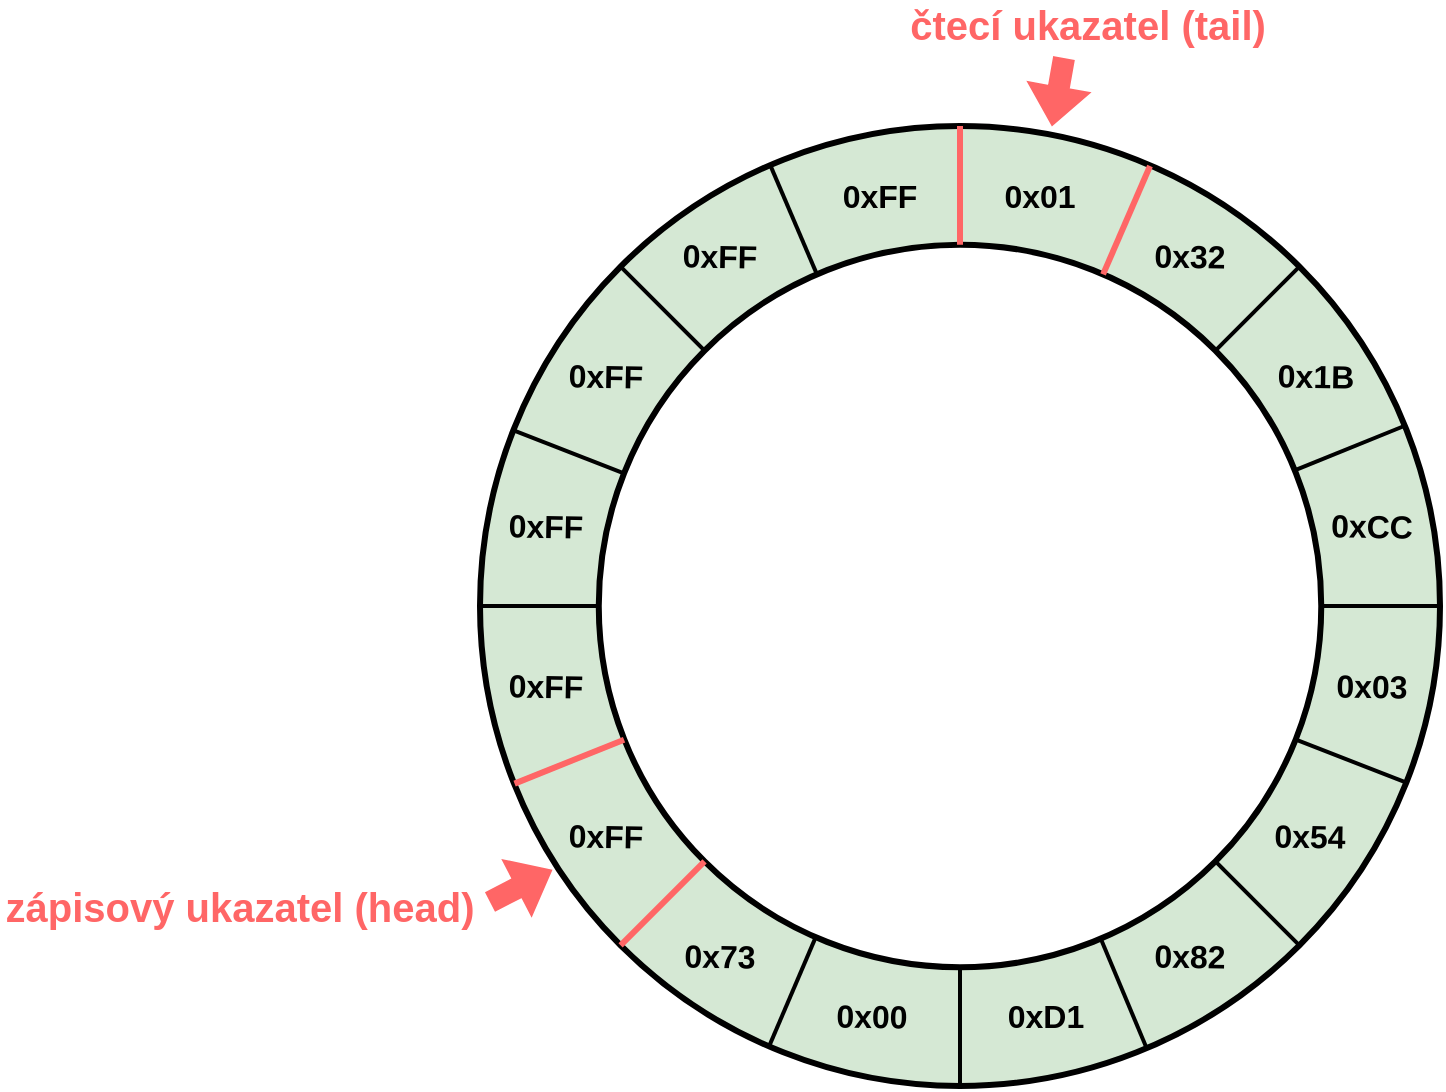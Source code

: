 <mxfile version="26.0.16">
  <diagram name="Page-1" id="CeugfAkqHP_-gC0C7meT">
    <mxGraphModel dx="1195" dy="697" grid="0" gridSize="10" guides="1" tooltips="1" connect="1" arrows="1" fold="1" page="1" pageScale="1" pageWidth="1169" pageHeight="827" math="0" shadow="0">
      <root>
        <mxCell id="0" />
        <mxCell id="1" parent="0" />
        <mxCell id="WCbq8HKwsUfDew89DEBb-1" value="" style="ellipse;whiteSpace=wrap;html=1;aspect=fixed;strokeWidth=3;fillColor=#d5e8d4;strokeColor=#000000;" parent="1" vertex="1">
          <mxGeometry x="320" y="130" width="480" height="480" as="geometry" />
        </mxCell>
        <mxCell id="WCbq8HKwsUfDew89DEBb-2" value="" style="ellipse;whiteSpace=wrap;html=1;aspect=fixed;strokeWidth=3;" parent="1" vertex="1">
          <mxGeometry x="379.38" y="189.38" width="361.25" height="361.25" as="geometry" />
        </mxCell>
        <mxCell id="WCbq8HKwsUfDew89DEBb-3" value="" style="endArrow=none;html=1;rounded=0;exitX=0.5;exitY=1;exitDx=0;exitDy=0;entryX=0.5;entryY=1;entryDx=0;entryDy=0;strokeWidth=2;" parent="1" source="WCbq8HKwsUfDew89DEBb-1" target="WCbq8HKwsUfDew89DEBb-2" edge="1">
          <mxGeometry width="50" height="50" relative="1" as="geometry">
            <mxPoint x="650" y="470" as="sourcePoint" />
            <mxPoint x="700" y="420" as="targetPoint" />
          </mxGeometry>
        </mxCell>
        <mxCell id="WCbq8HKwsUfDew89DEBb-4" value="" style="endArrow=none;html=1;rounded=0;entryX=0.5;entryY=0;entryDx=0;entryDy=0;exitX=0.5;exitY=0;exitDx=0;exitDy=0;strokeColor=#FF6666;strokeWidth=3;" parent="1" source="WCbq8HKwsUfDew89DEBb-2" target="WCbq8HKwsUfDew89DEBb-1" edge="1">
          <mxGeometry width="50" height="50" relative="1" as="geometry">
            <mxPoint x="630" y="480" as="sourcePoint" />
            <mxPoint x="680" y="430" as="targetPoint" />
          </mxGeometry>
        </mxCell>
        <mxCell id="WCbq8HKwsUfDew89DEBb-5" value="" style="endArrow=none;html=1;rounded=0;entryX=1;entryY=0.5;entryDx=0;entryDy=0;exitX=1;exitY=0.5;exitDx=0;exitDy=0;strokeWidth=2;" parent="1" source="WCbq8HKwsUfDew89DEBb-2" target="WCbq8HKwsUfDew89DEBb-1" edge="1">
          <mxGeometry width="50" height="50" relative="1" as="geometry">
            <mxPoint x="630" y="480" as="sourcePoint" />
            <mxPoint x="680" y="430" as="targetPoint" />
          </mxGeometry>
        </mxCell>
        <mxCell id="WCbq8HKwsUfDew89DEBb-6" value="" style="endArrow=none;html=1;rounded=0;exitX=0;exitY=0.5;exitDx=0;exitDy=0;entryX=0;entryY=0.5;entryDx=0;entryDy=0;strokeWidth=2;" parent="1" source="WCbq8HKwsUfDew89DEBb-1" target="WCbq8HKwsUfDew89DEBb-2" edge="1">
          <mxGeometry width="50" height="50" relative="1" as="geometry">
            <mxPoint x="630" y="480" as="sourcePoint" />
            <mxPoint x="680" y="430" as="targetPoint" />
          </mxGeometry>
        </mxCell>
        <mxCell id="WCbq8HKwsUfDew89DEBb-7" value="" style="endArrow=none;html=1;rounded=0;entryX=1;entryY=0;entryDx=0;entryDy=0;exitX=1;exitY=0;exitDx=0;exitDy=0;strokeWidth=2;" parent="1" source="WCbq8HKwsUfDew89DEBb-2" target="WCbq8HKwsUfDew89DEBb-1" edge="1">
          <mxGeometry width="50" height="50" relative="1" as="geometry">
            <mxPoint x="630" y="480" as="sourcePoint" />
            <mxPoint x="680" y="430" as="targetPoint" />
          </mxGeometry>
        </mxCell>
        <mxCell id="WCbq8HKwsUfDew89DEBb-8" value="" style="endArrow=none;html=1;rounded=0;exitX=0;exitY=1;exitDx=0;exitDy=0;entryX=0;entryY=1;entryDx=0;entryDy=0;strokeColor=#FF6666;strokeWidth=3;" parent="1" source="WCbq8HKwsUfDew89DEBb-1" target="WCbq8HKwsUfDew89DEBb-2" edge="1">
          <mxGeometry width="50" height="50" relative="1" as="geometry">
            <mxPoint x="630" y="480" as="sourcePoint" />
            <mxPoint x="680" y="430" as="targetPoint" />
          </mxGeometry>
        </mxCell>
        <mxCell id="WCbq8HKwsUfDew89DEBb-9" value="" style="endArrow=none;html=1;rounded=0;exitX=0;exitY=0;exitDx=0;exitDy=0;entryX=0;entryY=0;entryDx=0;entryDy=0;strokeWidth=2;" parent="1" source="WCbq8HKwsUfDew89DEBb-1" target="WCbq8HKwsUfDew89DEBb-2" edge="1">
          <mxGeometry width="50" height="50" relative="1" as="geometry">
            <mxPoint x="630" y="480" as="sourcePoint" />
            <mxPoint x="680" y="430" as="targetPoint" />
          </mxGeometry>
        </mxCell>
        <mxCell id="WCbq8HKwsUfDew89DEBb-10" value="" style="endArrow=none;html=1;rounded=0;exitX=1;exitY=1;exitDx=0;exitDy=0;entryX=1;entryY=1;entryDx=0;entryDy=0;strokeWidth=2;" parent="1" source="WCbq8HKwsUfDew89DEBb-1" target="WCbq8HKwsUfDew89DEBb-2" edge="1">
          <mxGeometry width="50" height="50" relative="1" as="geometry">
            <mxPoint x="630" y="480" as="sourcePoint" />
            <mxPoint x="680" y="430" as="targetPoint" />
          </mxGeometry>
        </mxCell>
        <mxCell id="WCbq8HKwsUfDew89DEBb-17" value="" style="endArrow=none;html=1;rounded=0;exitX=0.695;exitY=0.962;exitDx=0;exitDy=0;exitPerimeter=0;entryX=0.695;entryY=0.961;entryDx=0;entryDy=0;entryPerimeter=0;strokeWidth=2;" parent="1" source="WCbq8HKwsUfDew89DEBb-1" target="WCbq8HKwsUfDew89DEBb-2" edge="1">
          <mxGeometry width="50" height="50" relative="1" as="geometry">
            <mxPoint x="570" y="560" as="sourcePoint" />
            <mxPoint x="630" y="535" as="targetPoint" />
          </mxGeometry>
        </mxCell>
        <mxCell id="WCbq8HKwsUfDew89DEBb-18" value="" style="endArrow=none;html=1;rounded=0;entryX=0.302;entryY=0.04;entryDx=0;entryDy=0;entryPerimeter=0;exitX=0.302;exitY=0.041;exitDx=0;exitDy=0;exitPerimeter=0;strokeWidth=2;" parent="1" source="WCbq8HKwsUfDew89DEBb-2" target="WCbq8HKwsUfDew89DEBb-1" edge="1">
          <mxGeometry width="50" height="50" relative="1" as="geometry">
            <mxPoint x="430" y="210" as="sourcePoint" />
            <mxPoint x="480" y="160" as="targetPoint" />
          </mxGeometry>
        </mxCell>
        <mxCell id="WCbq8HKwsUfDew89DEBb-19" value="" style="endArrow=none;html=1;rounded=0;exitX=0.035;exitY=0.317;exitDx=0;exitDy=0;exitPerimeter=0;entryX=0.034;entryY=0.316;entryDx=0;entryDy=0;entryPerimeter=0;strokeWidth=2;" parent="1" source="WCbq8HKwsUfDew89DEBb-1" target="WCbq8HKwsUfDew89DEBb-2" edge="1">
          <mxGeometry width="50" height="50" relative="1" as="geometry">
            <mxPoint x="380" y="330" as="sourcePoint" />
            <mxPoint x="430" y="280" as="targetPoint" />
          </mxGeometry>
        </mxCell>
        <mxCell id="WCbq8HKwsUfDew89DEBb-20" value="" style="endArrow=none;html=1;rounded=0;exitX=0.965;exitY=0.685;exitDx=0;exitDy=0;exitPerimeter=0;entryX=0.965;entryY=0.684;entryDx=0;entryDy=0;entryPerimeter=0;strokeWidth=2;" parent="1" source="WCbq8HKwsUfDew89DEBb-2" target="WCbq8HKwsUfDew89DEBb-1" edge="1">
          <mxGeometry width="50" height="50" relative="1" as="geometry">
            <mxPoint x="720" y="470" as="sourcePoint" />
            <mxPoint x="770" y="420" as="targetPoint" />
          </mxGeometry>
        </mxCell>
        <mxCell id="WCbq8HKwsUfDew89DEBb-21" value="" style="endArrow=none;html=1;rounded=0;entryX=0.035;entryY=0.685;entryDx=0;entryDy=0;entryPerimeter=0;exitX=0.036;exitY=0.685;exitDx=0;exitDy=0;exitPerimeter=0;strokeColor=#FF6666;strokeWidth=3;" parent="1" source="WCbq8HKwsUfDew89DEBb-1" target="WCbq8HKwsUfDew89DEBb-2" edge="1">
          <mxGeometry width="50" height="50" relative="1" as="geometry">
            <mxPoint x="340" y="460" as="sourcePoint" />
            <mxPoint x="570" y="390" as="targetPoint" />
          </mxGeometry>
        </mxCell>
        <mxCell id="WCbq8HKwsUfDew89DEBb-22" value="" style="endArrow=none;html=1;rounded=0;entryX=0.964;entryY=0.312;entryDx=0;entryDy=0;entryPerimeter=0;exitX=0.964;exitY=0.312;exitDx=0;exitDy=0;exitPerimeter=0;strokeWidth=2;" parent="1" source="WCbq8HKwsUfDew89DEBb-2" target="WCbq8HKwsUfDew89DEBb-1" edge="1">
          <mxGeometry width="50" height="50" relative="1" as="geometry">
            <mxPoint x="740" y="320" as="sourcePoint" />
            <mxPoint x="780" y="280" as="targetPoint" />
          </mxGeometry>
        </mxCell>
        <mxCell id="WCbq8HKwsUfDew89DEBb-23" value="" style="endArrow=none;html=1;rounded=0;exitX=0.301;exitY=0.959;exitDx=0;exitDy=0;exitPerimeter=0;entryX=0.3;entryY=0.959;entryDx=0;entryDy=0;entryPerimeter=0;strokeWidth=2;" parent="1" source="WCbq8HKwsUfDew89DEBb-1" target="WCbq8HKwsUfDew89DEBb-2" edge="1">
          <mxGeometry width="50" height="50" relative="1" as="geometry">
            <mxPoint x="440" y="600" as="sourcePoint" />
            <mxPoint x="490" y="550" as="targetPoint" />
          </mxGeometry>
        </mxCell>
        <mxCell id="WCbq8HKwsUfDew89DEBb-24" value="" style="endArrow=none;html=1;rounded=0;exitX=0.698;exitY=0.041;exitDx=0;exitDy=0;exitPerimeter=0;strokeColor=#FF6666;strokeWidth=3;" parent="1" source="WCbq8HKwsUfDew89DEBb-2" edge="1">
          <mxGeometry width="50" height="50" relative="1" as="geometry">
            <mxPoint x="630" y="200" as="sourcePoint" />
            <mxPoint x="655" y="150" as="targetPoint" />
          </mxGeometry>
        </mxCell>
        <mxCell id="WCbq8HKwsUfDew89DEBb-28" value="&lt;font style=&quot;font-size: 16px;&quot;&gt;&lt;b style=&quot;&quot;&gt;0x32&lt;/b&gt;&lt;/font&gt;" style="text;html=1;align=center;verticalAlign=middle;whiteSpace=wrap;rounded=0;rotation=1;" parent="1" vertex="1">
          <mxGeometry x="645" y="180" width="60" height="30" as="geometry" />
        </mxCell>
        <mxCell id="WCbq8HKwsUfDew89DEBb-29" value="&lt;font style=&quot;font-size: 16px;&quot;&gt;&lt;b style=&quot;&quot;&gt;0x1B&lt;/b&gt;&lt;/font&gt;" style="text;html=1;align=center;verticalAlign=middle;whiteSpace=wrap;rounded=0;rotation=1;" parent="1" vertex="1">
          <mxGeometry x="708" y="240" width="60" height="30" as="geometry" />
        </mxCell>
        <mxCell id="WCbq8HKwsUfDew89DEBb-30" value="&lt;font style=&quot;font-size: 16px;&quot;&gt;&lt;b style=&quot;&quot;&gt;0xCC&lt;/b&gt;&lt;/font&gt;" style="text;html=1;align=center;verticalAlign=middle;whiteSpace=wrap;rounded=0;rotation=1;" parent="1" vertex="1">
          <mxGeometry x="740.63" y="320.09" width="50" height="20" as="geometry" />
        </mxCell>
        <mxCell id="WCbq8HKwsUfDew89DEBb-32" value="&lt;font style=&quot;font-size: 16px;&quot;&gt;&lt;b style=&quot;&quot;&gt;0x03&lt;/b&gt;&lt;/font&gt;" style="text;html=1;align=center;verticalAlign=middle;whiteSpace=wrap;rounded=0;rotation=1;" parent="1" vertex="1">
          <mxGeometry x="740.63" y="400" width="50" height="20" as="geometry" />
        </mxCell>
        <mxCell id="WCbq8HKwsUfDew89DEBb-33" value="&lt;font style=&quot;font-size: 16px;&quot;&gt;&lt;b style=&quot;&quot;&gt;0x54&lt;/b&gt;&lt;/font&gt;" style="text;html=1;align=center;verticalAlign=middle;whiteSpace=wrap;rounded=0;rotation=1;" parent="1" vertex="1">
          <mxGeometry x="705" y="470" width="60" height="30" as="geometry" />
        </mxCell>
        <mxCell id="WCbq8HKwsUfDew89DEBb-34" value="&lt;font style=&quot;font-size: 16px;&quot;&gt;&lt;b style=&quot;&quot;&gt;0x82&lt;/b&gt;&lt;/font&gt;" style="text;html=1;align=center;verticalAlign=middle;whiteSpace=wrap;rounded=0;rotation=1;" parent="1" vertex="1">
          <mxGeometry x="645" y="530" width="60" height="30" as="geometry" />
        </mxCell>
        <mxCell id="WCbq8HKwsUfDew89DEBb-35" value="&lt;font style=&quot;font-size: 16px;&quot;&gt;&lt;b style=&quot;&quot;&gt;0xD1&lt;/b&gt;&lt;/font&gt;" style="text;html=1;align=center;verticalAlign=middle;whiteSpace=wrap;rounded=0;rotation=0;" parent="1" vertex="1">
          <mxGeometry x="573" y="560" width="60" height="30" as="geometry" />
        </mxCell>
        <mxCell id="WCbq8HKwsUfDew89DEBb-36" value="&lt;font style=&quot;font-size: 16px;&quot;&gt;&lt;b style=&quot;&quot;&gt;0x00&lt;/b&gt;&lt;/font&gt;" style="text;html=1;align=center;verticalAlign=middle;whiteSpace=wrap;rounded=0;rotation=1;" parent="1" vertex="1">
          <mxGeometry x="486" y="560" width="60" height="30" as="geometry" />
        </mxCell>
        <mxCell id="WCbq8HKwsUfDew89DEBb-38" value="&lt;font style=&quot;font-size: 16px;&quot;&gt;&lt;b style=&quot;&quot;&gt;0x73&lt;/b&gt;&lt;/font&gt;" style="text;html=1;align=center;verticalAlign=middle;whiteSpace=wrap;rounded=0;rotation=1;" parent="1" vertex="1">
          <mxGeometry x="410" y="530" width="60" height="30" as="geometry" />
        </mxCell>
        <mxCell id="WCbq8HKwsUfDew89DEBb-39" value="&lt;font style=&quot;font-size: 16px;&quot;&gt;&lt;b style=&quot;&quot;&gt;0xFF&lt;/b&gt;&lt;/font&gt;" style="text;html=1;align=center;verticalAlign=middle;whiteSpace=wrap;rounded=0;rotation=1;" parent="1" vertex="1">
          <mxGeometry x="353" y="470" width="60" height="30" as="geometry" />
        </mxCell>
        <mxCell id="WCbq8HKwsUfDew89DEBb-40" value="&lt;font style=&quot;font-size: 16px;&quot;&gt;&lt;b style=&quot;&quot;&gt;0xFF&lt;/b&gt;&lt;/font&gt;" style="text;html=1;align=center;verticalAlign=middle;whiteSpace=wrap;rounded=0;rotation=1;" parent="1" vertex="1">
          <mxGeometry x="323" y="395" width="60" height="30" as="geometry" />
        </mxCell>
        <mxCell id="WCbq8HKwsUfDew89DEBb-41" value="&lt;font style=&quot;font-size: 16px;&quot;&gt;&lt;b style=&quot;&quot;&gt;0xFF&lt;/b&gt;&lt;/font&gt;" style="text;html=1;align=center;verticalAlign=middle;whiteSpace=wrap;rounded=0;rotation=1;" parent="1" vertex="1">
          <mxGeometry x="323" y="315.09" width="60" height="30" as="geometry" />
        </mxCell>
        <mxCell id="WCbq8HKwsUfDew89DEBb-42" value="&lt;font style=&quot;font-size: 16px;&quot;&gt;&lt;b style=&quot;&quot;&gt;0xFF&lt;/b&gt;&lt;/font&gt;" style="text;html=1;align=center;verticalAlign=middle;whiteSpace=wrap;rounded=0;rotation=1;" parent="1" vertex="1">
          <mxGeometry x="353" y="240.0" width="60" height="30" as="geometry" />
        </mxCell>
        <mxCell id="WCbq8HKwsUfDew89DEBb-43" value="&lt;font style=&quot;font-size: 16px;&quot;&gt;&lt;b style=&quot;&quot;&gt;0xFF&lt;/b&gt;&lt;/font&gt;" style="text;html=1;align=center;verticalAlign=middle;whiteSpace=wrap;rounded=0;rotation=1;" parent="1" vertex="1">
          <mxGeometry x="410" y="180.0" width="60" height="30" as="geometry" />
        </mxCell>
        <mxCell id="WCbq8HKwsUfDew89DEBb-44" value="&lt;font style=&quot;font-size: 16px;&quot;&gt;&lt;b style=&quot;&quot;&gt;0xFF&lt;/b&gt;&lt;/font&gt;" style="text;html=1;align=center;verticalAlign=middle;whiteSpace=wrap;rounded=0;rotation=0;" parent="1" vertex="1">
          <mxGeometry x="490" y="150.0" width="60" height="30" as="geometry" />
        </mxCell>
        <mxCell id="WCbq8HKwsUfDew89DEBb-45" value="&lt;font style=&quot;font-size: 16px;&quot;&gt;&lt;b style=&quot;&quot;&gt;0x01&lt;/b&gt;&lt;/font&gt;" style="text;html=1;align=center;verticalAlign=middle;whiteSpace=wrap;rounded=0;rotation=0;" parent="1" vertex="1">
          <mxGeometry x="570" y="150.0" width="60" height="30" as="geometry" />
        </mxCell>
        <mxCell id="Uf9qxkvdSIjR4SoBu_wA-1" value="" style="shape=flexArrow;endArrow=classic;html=1;rounded=0;strokeColor=#FF6666;fillColor=#FF6666;" parent="1" edge="1">
          <mxGeometry width="50" height="50" relative="1" as="geometry">
            <mxPoint x="612" y="96" as="sourcePoint" />
            <mxPoint x="606" y="130" as="targetPoint" />
          </mxGeometry>
        </mxCell>
        <mxCell id="Uf9qxkvdSIjR4SoBu_wA-3" value="" style="shape=flexArrow;endArrow=classic;html=1;rounded=0;strokeColor=#FF6666;fillColor=#FF6666;" parent="1" edge="1">
          <mxGeometry width="50" height="50" relative="1" as="geometry">
            <mxPoint x="325" y="518" as="sourcePoint" />
            <mxPoint x="356" y="502" as="targetPoint" />
          </mxGeometry>
        </mxCell>
        <mxCell id="Uf9qxkvdSIjR4SoBu_wA-5" value="&lt;b&gt;&lt;font style=&quot;color: rgb(255, 102, 102); font-size: 20px;&quot;&gt;čtecí ukazatel (tail)&lt;/font&gt;&lt;/b&gt;" style="text;html=1;align=center;verticalAlign=middle;whiteSpace=wrap;rounded=0;" parent="1" vertex="1">
          <mxGeometry x="504" y="69" width="240" height="20" as="geometry" />
        </mxCell>
        <mxCell id="ju4zBxoCMQQE5teYn8d6-1" value="&lt;b&gt;&lt;font style=&quot;color: rgb(255, 102, 102); font-size: 20px;&quot;&gt;zápisový ukazatel (head)&lt;/font&gt;&lt;/b&gt;" style="text;html=1;align=center;verticalAlign=middle;whiteSpace=wrap;rounded=0;" parent="1" vertex="1">
          <mxGeometry x="80" y="510" width="240" height="20" as="geometry" />
        </mxCell>
      </root>
    </mxGraphModel>
  </diagram>
</mxfile>
